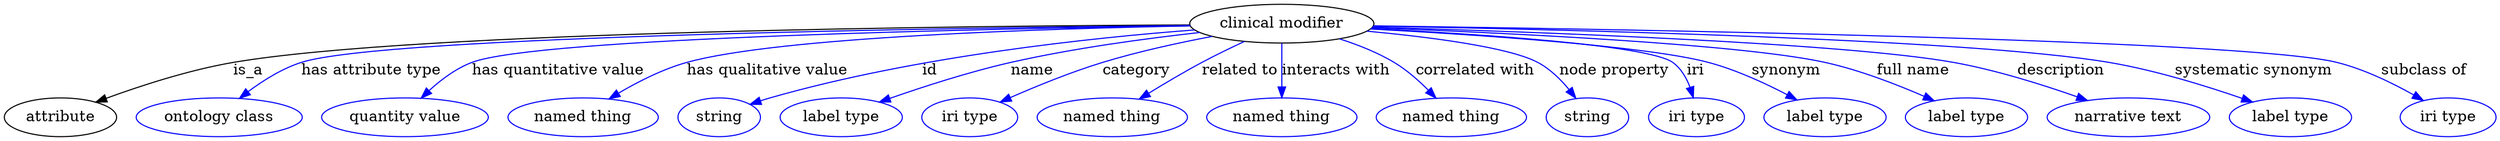 digraph {
	graph [bb="0,0,1892.7,123"];
	node [label="\N"];
	"clinical modifier"	 [height=0.5,
		label="clinical modifier",
		pos="971.3,105",
		width=1.9318];
	attribute	 [height=0.5,
		pos="40.296,18",
		width=1.1193];
	"clinical modifier" -> attribute	 [label=is_a,
		lp="198.3,61.5",
		pos="e,68.887,30.776 901.57,104.28 736.05,102.18 323.14,94.471 187.3,69 149.13,61.844 107.48,46.644 78.285,34.69"];
	"has attribute type"	 [color=blue,
		height=0.5,
		label="ontology class",
		pos="160.3,18",
		width=1.7151];
	"clinical modifier" -> "has attribute type"	 [color=blue,
		label="has attribute type",
		lp="292.3,61.5",
		pos="e,181.94,35.107 901.85,103.48 732.37,99.49 306.95,87.734 245.3,69 225.75,63.061 206.06,51.665 190.55,41.149",
		style=solid];
	"has quantitative value"	 [color=blue,
		height=0.5,
		label="quantity value",
		pos="301.3,18",
		width=1.6971];
	"clinical modifier" -> "has quantitative value"	 [color=blue,
		label="has quantitative value",
		lp="428.8,61.5",
		pos="e,318.31,35.29 902.05,103.1 754.42,98.728 418.17,86.929 369.3,69 353.42,63.177 338.14,52.353 326.1,42.169",
		style=solid];
	"has qualitative value"	 [color=blue,
		height=0.5,
		label="named thing",
		pos="435.3,18",
		width=1.5346];
	"clinical modifier" -> "has qualitative value"	 [color=blue,
		label="has qualitative value",
		lp="582.3,61.5",
		pos="e,458.35,34.626 902.12,103.01 795.1,99.315 594.6,89.813 526.3,69 505.39,62.631 483.98,50.936 467.18,40.351",
		style=solid];
	id	 [color=blue,
		height=0.5,
		label=string,
		pos="539.3,18",
		width=0.84854];
	"clinical modifier" -> id	 [color=blue,
		label=id,
		lp="700.8,61.5",
		pos="e,563.12,29.578 904.51,99.671 825.19,91.889 689.73,73.986 579.3,36 577.05,35.227 574.75,34.374 572.46,33.474",
		style=solid];
	name	 [color=blue,
		height=0.5,
		label="label type",
		pos="633.3,18",
		width=1.2638];
	"clinical modifier" -> name	 [color=blue,
		label=name,
		lp="791.8,61.5",
		pos="e,665.2,31.041 910.13,96.285 871.42,90.137 820.51,80.885 776.3,69 741.46,59.636 703,45.708 674.75,34.772",
		style=solid];
	category	 [color=blue,
		height=0.5,
		label="iri type",
		pos="733.3,18",
		width=1.011];
	"clinical modifier" -> category	 [color=blue,
		label=category,
		lp="868.8,61.5",
		pos="e,759.09,31.075 921.08,92.494 897.77,86.223 869.85,78.04 845.3,69 818.92,59.29 790.08,46.094 768.28,35.558",
		style=solid];
	"related to"	 [color=blue,
		height=0.5,
		label="named thing",
		pos="843.3,18",
		width=1.5346];
	"clinical modifier" -> "related to"	 [color=blue,
		label="related to",
		lp="941.3,61.5",
		pos="e,866.14,34.573 944.64,88.211 935.3,82.237 924.78,75.402 915.3,69 901.78,59.877 887.06,49.524 874.47,40.541",
		style=solid];
	"interacts with"	 [color=blue,
		height=0.5,
		label="named thing",
		pos="971.3,18",
		width=1.5346];
	"clinical modifier" -> "interacts with"	 [color=blue,
		label="interacts with",
		lp="1008.3,61.5",
		pos="e,971.3,36.003 971.3,86.974 971.3,75.192 971.3,59.561 971.3,46.158",
		style=solid];
	"correlated with"	 [color=blue,
		height=0.5,
		label="named thing",
		pos="1099.3,18",
		width=1.5346];
	"clinical modifier" -> "correlated with"	 [color=blue,
		label="correlated with",
		lp="1107.3,61.5",
		pos="e,1084.9,35.669 1010.9,90.056 1023.7,84.372 1037.6,77.247 1049.3,69 1059.6,61.708 1069.7,52.121 1078,43.229",
		style=solid];
	"node property"	 [color=blue,
		height=0.5,
		label=string,
		pos="1203.3,18",
		width=0.84854];
	"clinical modifier" -> "node property"	 [color=blue,
		label="node property",
		lp="1210.3,61.5",
		pos="e,1190.9,34.834 1033.2,96.602 1077.2,89.905 1132,79.874 1152.3,69 1164.4,62.544 1175.4,52.295 1184.2,42.673",
		style=solid];
	iri	 [color=blue,
		height=0.5,
		label="iri type",
		pos="1288.3,18",
		width=1.011];
	"clinical modifier" -> iri	 [color=blue,
		label=iri,
		lp="1275.8,61.5",
		pos="e,1280.6,35.602 1040.4,102.47 1111.8,98.749 1217.7,89.828 1252.3,69 1262,63.156 1269.8,53.575 1275.6,44.287",
		style=solid];
	synonym	 [color=blue,
		height=0.5,
		label="label type",
		pos="1388.3,18",
		width=1.2638];
	"clinical modifier" -> synonym	 [color=blue,
		label=synonym,
		lp="1349.8,61.5",
		pos="e,1363.7,33.357 1038.5,100.08 1116.9,93.859 1241.4,82.341 1286.3,69 1310.4,61.846 1335.7,49.253 1355,38.37",
		style=solid];
	"full name"	 [color=blue,
		height=0.5,
		label="label type",
		pos="1497.3,18",
		width=1.2638];
	"clinical modifier" -> "full name"	 [color=blue,
		label="full name",
		lp="1449.8,61.5",
		pos="e,1470,32.764 1039.8,101.61 1138.8,96.251 1316.9,84.795 1379.3,69 1407.8,61.778 1438.3,48.469 1461.1,37.258",
		style=solid];
	description	 [color=blue,
		height=0.5,
		label="narrative text",
		pos="1618.3,18",
		width=1.6068];
	"clinical modifier" -> description	 [color=blue,
		label=description,
		lp="1561.8,61.5",
		pos="e,1585.9,32.958 1040.4,102.54 1159.4,97.885 1398.4,86.663 1480.3,69 1513.5,61.834 1549.5,48.326 1576.4,37.011",
		style=solid];
	"systematic synonym"	 [color=blue,
		height=0.5,
		label="label type",
		pos="1739.3,18",
		width=1.2638];
	"clinical modifier" -> "systematic synonym"	 [color=blue,
		label="systematic synonym",
		lp="1705.3,61.5",
		pos="e,1709.1,31.643 1040.7,103.49 1180.6,100.04 1491.8,90.181 1596.3,69 1632.2,61.714 1671.3,47.289 1699.6,35.633",
		style=solid];
	"subclass of"	 [color=blue,
		height=0.5,
		label="iri type",
		pos="1856.3,18",
		width=1.011];
	"clinical modifier" -> "subclass of"	 [color=blue,
		label="subclass of",
		lp="1829.8,61.5",
		pos="e,1835.8,33.155 1040.9,103.68 1221.6,100 1696.8,88.566 1765.3,69 1787.5,62.65 1810.2,49.94 1827.4,38.797",
		style=solid];
}
